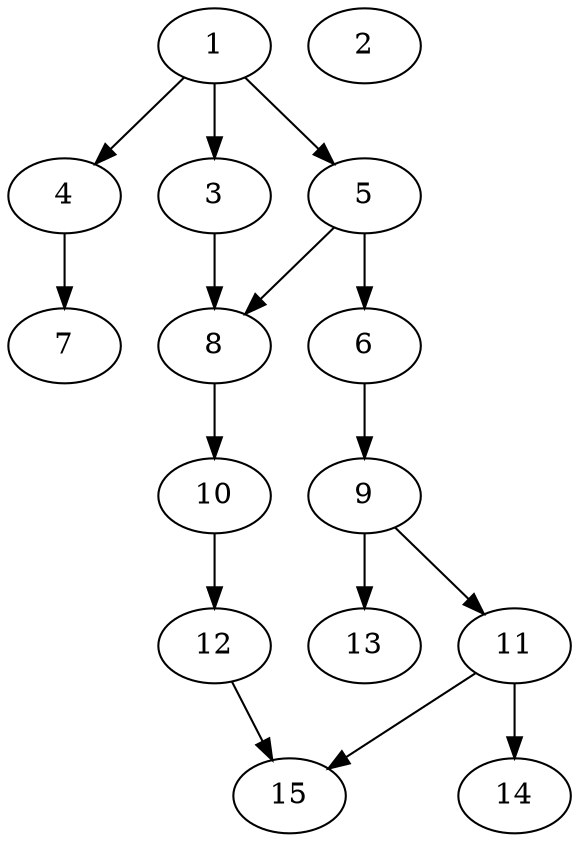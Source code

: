// DAG (tier=1-easy, mode=compute, n=15, ccr=0.257, fat=0.429, density=0.388, regular=0.700, jump=0.078, mindata=262144, maxdata=2097152)
// DAG automatically generated by daggen at Sun Aug 24 16:33:32 2025
// /home/ermia/Project/Environments/daggen/bin/daggen --dot --ccr 0.257 --fat 0.429 --regular 0.700 --density 0.388 --jump 0.078 --mindata 262144 --maxdata 2097152 -n 15 
digraph G {
  1 [size="2042272968402272256", alpha="0.11", expect_size="1021136484201136128"]
  1 -> 3 [size ="12877528301568"]
  1 -> 4 [size ="12877528301568"]
  1 -> 5 [size ="12877528301568"]
  2 [size="27022981442196836", alpha="0.15", expect_size="13511490721098418"]
  3 [size="28129966688305152", alpha="0.09", expect_size="14064983344152576"]
  3 -> 8 [size ="739950723072"]
  4 [size="63366071186798", alpha="0.09", expect_size="31683035593399"]
  4 -> 7 [size ="998454067200"]
  5 [size="164417998754946", alpha="0.08", expect_size="82208999377473"]
  5 -> 6 [size ="9301364047872"]
  5 -> 8 [size ="9301364047872"]
  6 [size="116519378507127", alpha="0.11", expect_size="58259689253563"]
  6 -> 9 [size ="2224868556800"]
  7 [size="26733044681408512", alpha="0.20", expect_size="13366522340704256"]
  8 [size="1179913880345452", alpha="0.11", expect_size="589956940172726"]
  8 -> 10 [size ="34773263187968"]
  9 [size="5666255886880866304", alpha="0.13", expect_size="2833127943440433152"]
  9 -> 11 [size ="25426550325248"]
  9 -> 13 [size ="25426550325248"]
  10 [size="1525831717326522", alpha="0.02", expect_size="762915858663261"]
  10 -> 12 [size ="1275907276800"]
  11 [size="58918361366528000", alpha="0.02", expect_size="29459180683264000"]
  11 -> 14 [size ="1211314995200"]
  11 -> 15 [size ="1211314995200"]
  12 [size="1021487865210691", alpha="0.05", expect_size="510743932605345"]
  12 -> 15 [size ="24385893171200"]
  13 [size="4823382491136000000", alpha="0.18", expect_size="2411691245568000000"]
  14 [size="89252266034322", alpha="0.04", expect_size="44626133017161"]
  15 [size="707062212329472000", alpha="0.07", expect_size="353531106164736000"]
}